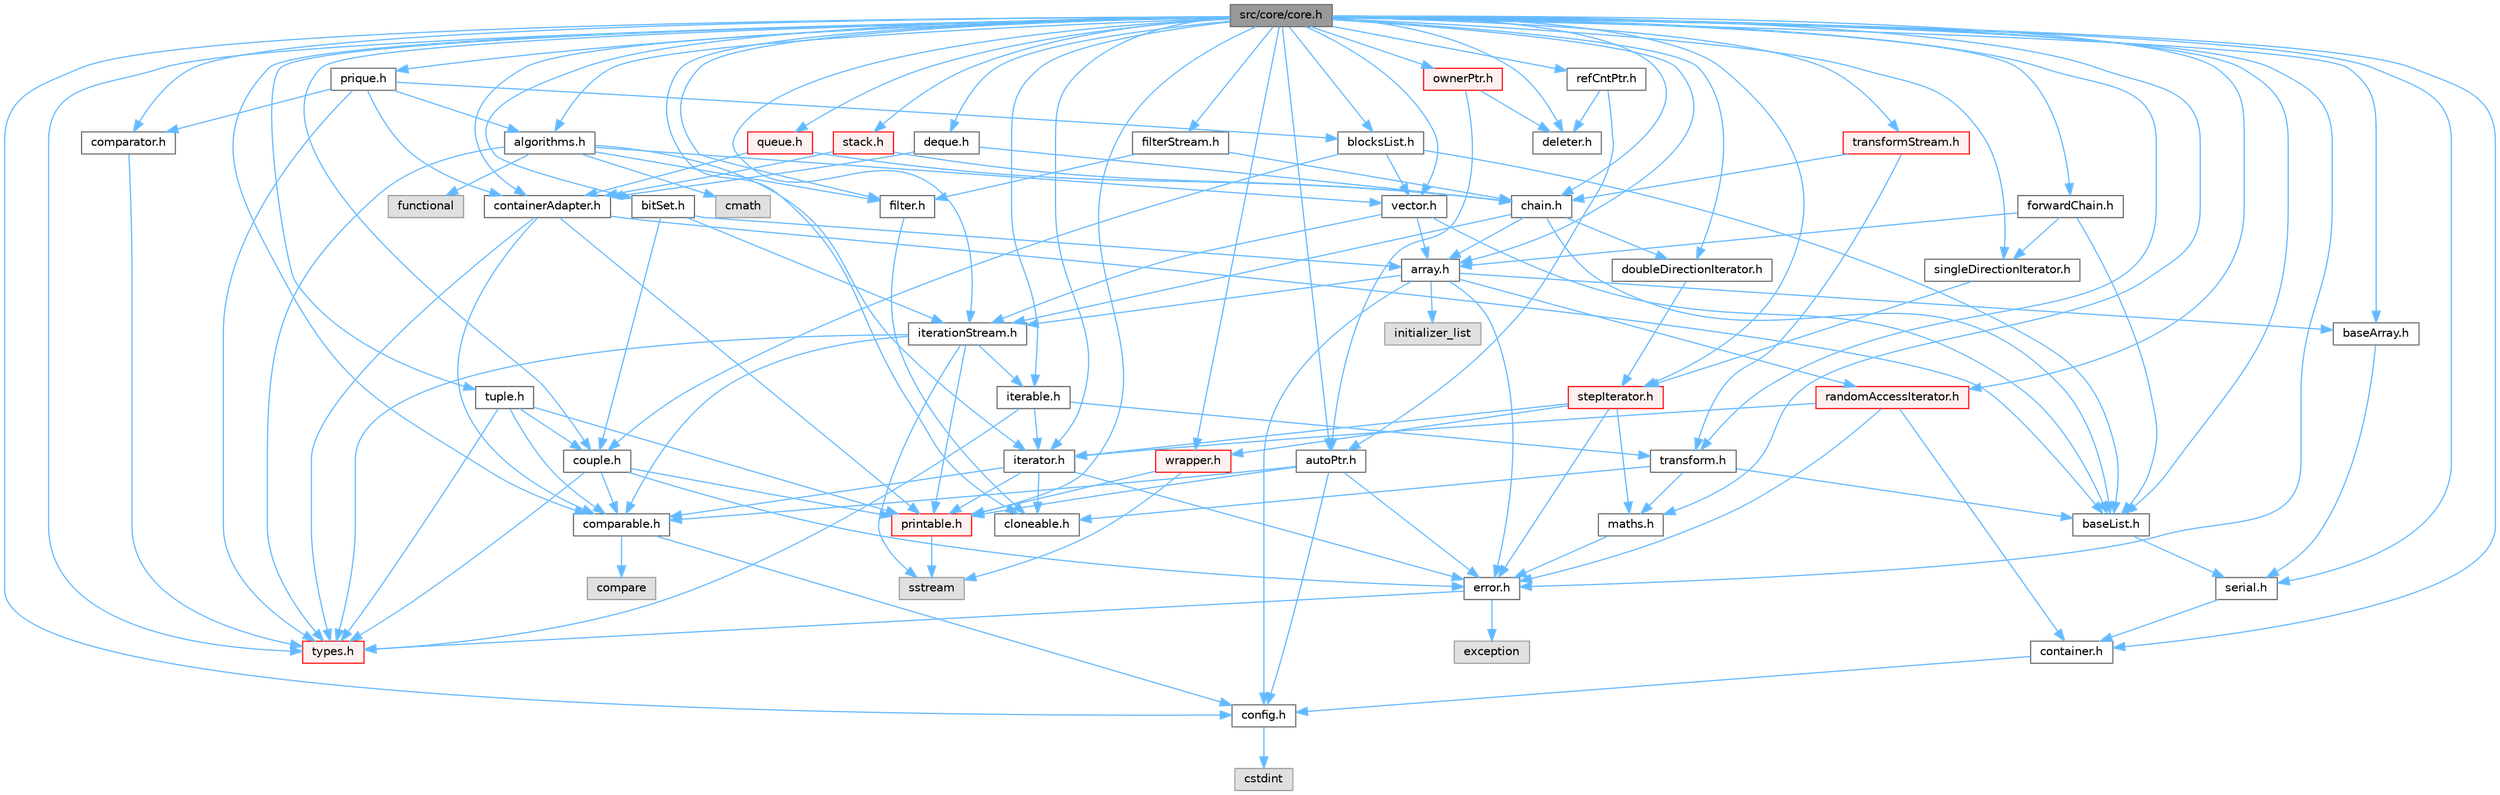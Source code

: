 digraph "src/core/core.h"
{
 // LATEX_PDF_SIZE
  bgcolor="transparent";
  edge [fontname=Helvetica,fontsize=10,labelfontname=Helvetica,labelfontsize=10];
  node [fontname=Helvetica,fontsize=10,shape=box,height=0.2,width=0.4];
  Node1 [id="Node000001",label="src/core/core.h",height=0.2,width=0.4,color="gray40", fillcolor="grey60", style="filled", fontcolor="black",tooltip="Core module header file."];
  Node1 -> Node2 [id="edge1_Node000001_Node000002",color="steelblue1",style="solid",tooltip=" "];
  Node2 [id="Node000002",label="algorithms.h",height=0.2,width=0.4,color="grey40", fillcolor="white", style="filled",URL="$algorithms_8h.html",tooltip="Standard algorithm implementations for iterator-based containers."];
  Node2 -> Node3 [id="edge2_Node000002_Node000003",color="steelblue1",style="solid",tooltip=" "];
  Node3 [id="Node000003",label="functional",height=0.2,width=0.4,color="grey60", fillcolor="#E0E0E0", style="filled",tooltip=" "];
  Node2 -> Node4 [id="edge3_Node000002_Node000004",color="steelblue1",style="solid",tooltip=" "];
  Node4 [id="Node000004",label="cmath",height=0.2,width=0.4,color="grey60", fillcolor="#E0E0E0", style="filled",tooltip=" "];
  Node2 -> Node5 [id="edge4_Node000002_Node000005",color="steelblue1",style="solid",tooltip=" "];
  Node5 [id="Node000005",label="vector.h",height=0.2,width=0.4,color="grey40", fillcolor="white", style="filled",URL="$vector_8h.html",tooltip="Dynamic array container with automatic resizing."];
  Node5 -> Node6 [id="edge5_Node000005_Node000006",color="steelblue1",style="solid",tooltip=" "];
  Node6 [id="Node000006",label="baseList.h",height=0.2,width=0.4,color="grey40", fillcolor="white", style="filled",URL="$base_list_8h.html",tooltip="Provides a base class for variable-size serial containers."];
  Node6 -> Node7 [id="edge6_Node000006_Node000007",color="steelblue1",style="solid",tooltip=" "];
  Node7 [id="Node000007",label="serial.h",height=0.2,width=0.4,color="grey40", fillcolor="white", style="filled",URL="$serial_8h.html",tooltip="Defines an abstract base class for sequential containers with index-based access."];
  Node7 -> Node8 [id="edge7_Node000007_Node000008",color="steelblue1",style="solid",tooltip=" "];
  Node8 [id="Node000008",label="container.h",height=0.2,width=0.4,color="grey40", fillcolor="white", style="filled",URL="$container_8h.html",tooltip="Abstract base class for container types."];
  Node8 -> Node9 [id="edge8_Node000008_Node000009",color="steelblue1",style="solid",tooltip=" "];
  Node9 [id="Node000009",label="config.h",height=0.2,width=0.4,color="grey40", fillcolor="white", style="filled",URL="$config_8h.html",tooltip="Platform-independent integer type definitions."];
  Node9 -> Node10 [id="edge9_Node000009_Node000010",color="steelblue1",style="solid",tooltip=" "];
  Node10 [id="Node000010",label="cstdint",height=0.2,width=0.4,color="grey60", fillcolor="#E0E0E0", style="filled",tooltip=" "];
  Node5 -> Node11 [id="edge10_Node000005_Node000011",color="steelblue1",style="solid",tooltip=" "];
  Node11 [id="Node000011",label="iterationStream.h",height=0.2,width=0.4,color="grey40", fillcolor="white", style="filled",URL="$iteration_stream_8h.html",tooltip="Provides functionality for an iteration stream."];
  Node11 -> Node12 [id="edge11_Node000011_Node000012",color="steelblue1",style="solid",tooltip=" "];
  Node12 [id="Node000012",label="sstream",height=0.2,width=0.4,color="grey60", fillcolor="#E0E0E0", style="filled",tooltip=" "];
  Node11 -> Node13 [id="edge12_Node000011_Node000013",color="steelblue1",style="solid",tooltip=" "];
  Node13 [id="Node000013",label="comparable.h",height=0.2,width=0.4,color="grey40", fillcolor="white", style="filled",URL="$comparable_8h.html",tooltip="Interface for objects that can be compared."];
  Node13 -> Node9 [id="edge13_Node000013_Node000009",color="steelblue1",style="solid",tooltip=" "];
  Node13 -> Node14 [id="edge14_Node000013_Node000014",color="steelblue1",style="solid",tooltip=" "];
  Node14 [id="Node000014",label="compare",height=0.2,width=0.4,color="grey60", fillcolor="#E0E0E0", style="filled",tooltip=" "];
  Node11 -> Node15 [id="edge15_Node000011_Node000015",color="steelblue1",style="solid",tooltip=" "];
  Node15 [id="Node000015",label="printable.h",height=0.2,width=0.4,color="red", fillcolor="#FFF0F0", style="filled",URL="$printable_8h.html",tooltip="Interface for polymorphic string formatting and output."];
  Node15 -> Node12 [id="edge16_Node000015_Node000012",color="steelblue1",style="solid",tooltip=" "];
  Node11 -> Node17 [id="edge17_Node000011_Node000017",color="steelblue1",style="solid",tooltip=" "];
  Node17 [id="Node000017",label="iterable.h",height=0.2,width=0.4,color="grey40", fillcolor="white", style="filled",URL="$iterable_8h.html",tooltip="Base interface for iterable container types."];
  Node17 -> Node18 [id="edge18_Node000017_Node000018",color="steelblue1",style="solid",tooltip=" "];
  Node18 [id="Node000018",label="transform.h",height=0.2,width=0.4,color="grey40", fillcolor="white", style="filled",URL="$transform_8h.html",tooltip="Transformation classes for various operations on elements."];
  Node18 -> Node6 [id="edge19_Node000018_Node000006",color="steelblue1",style="solid",tooltip=" "];
  Node18 -> Node19 [id="edge20_Node000018_Node000019",color="steelblue1",style="solid",tooltip=" "];
  Node19 [id="Node000019",label="cloneable.h",height=0.2,width=0.4,color="grey40", fillcolor="white", style="filled",URL="$cloneable_8h.html",tooltip="Abstract base class for cloneable objects."];
  Node18 -> Node20 [id="edge21_Node000018_Node000020",color="steelblue1",style="solid",tooltip=" "];
  Node20 [id="Node000020",label="maths.h",height=0.2,width=0.4,color="grey40", fillcolor="white", style="filled",URL="$maths_8h.html",tooltip="Mathematical utilities and constants."];
  Node20 -> Node21 [id="edge22_Node000020_Node000021",color="steelblue1",style="solid",tooltip=" "];
  Node21 [id="Node000021",label="error.h",height=0.2,width=0.4,color="grey40", fillcolor="white", style="filled",URL="$error_8h.html",tooltip="Custom exception classes and callback validation utilities."];
  Node21 -> Node22 [id="edge23_Node000021_Node000022",color="steelblue1",style="solid",tooltip=" "];
  Node22 [id="Node000022",label="exception",height=0.2,width=0.4,color="grey60", fillcolor="#E0E0E0", style="filled",tooltip=" "];
  Node21 -> Node23 [id="edge24_Node000021_Node000023",color="steelblue1",style="solid",tooltip=" "];
  Node23 [id="Node000023",label="types.h",height=0.2,width=0.4,color="red", fillcolor="#FFF0F0", style="filled",URL="$types_8h.html",tooltip="Type system foundations and concept definitions."];
  Node17 -> Node23 [id="edge25_Node000017_Node000023",color="steelblue1",style="solid",tooltip=" "];
  Node17 -> Node26 [id="edge26_Node000017_Node000026",color="steelblue1",style="solid",tooltip=" "];
  Node26 [id="Node000026",label="iterator.h",height=0.2,width=0.4,color="grey40", fillcolor="white", style="filled",URL="$iterator_8h.html",tooltip="Defines the iterator class for traversing and manipulating container elements."];
  Node26 -> Node19 [id="edge27_Node000026_Node000019",color="steelblue1",style="solid",tooltip=" "];
  Node26 -> Node13 [id="edge28_Node000026_Node000013",color="steelblue1",style="solid",tooltip=" "];
  Node26 -> Node21 [id="edge29_Node000026_Node000021",color="steelblue1",style="solid",tooltip=" "];
  Node26 -> Node15 [id="edge30_Node000026_Node000015",color="steelblue1",style="solid",tooltip=" "];
  Node11 -> Node23 [id="edge31_Node000011_Node000023",color="steelblue1",style="solid",tooltip=" "];
  Node5 -> Node27 [id="edge32_Node000005_Node000027",color="steelblue1",style="solid",tooltip=" "];
  Node27 [id="Node000027",label="array.h",height=0.2,width=0.4,color="grey40", fillcolor="white", style="filled",URL="$array_8h.html",tooltip="Provides the array class for a fixed-size container with random access."];
  Node27 -> Node28 [id="edge33_Node000027_Node000028",color="steelblue1",style="solid",tooltip=" "];
  Node28 [id="Node000028",label="initializer_list",height=0.2,width=0.4,color="grey60", fillcolor="#E0E0E0", style="filled",tooltip=" "];
  Node27 -> Node9 [id="edge34_Node000027_Node000009",color="steelblue1",style="solid",tooltip=" "];
  Node27 -> Node29 [id="edge35_Node000027_Node000029",color="steelblue1",style="solid",tooltip=" "];
  Node29 [id="Node000029",label="baseArray.h",height=0.2,width=0.4,color="grey40", fillcolor="white", style="filled",URL="$base_array_8h.html",tooltip="Provides a base class for fixed-size serial containers."];
  Node29 -> Node7 [id="edge36_Node000029_Node000007",color="steelblue1",style="solid",tooltip=" "];
  Node27 -> Node11 [id="edge37_Node000027_Node000011",color="steelblue1",style="solid",tooltip=" "];
  Node27 -> Node30 [id="edge38_Node000027_Node000030",color="steelblue1",style="solid",tooltip=" "];
  Node30 [id="Node000030",label="randomAccessIterator.h",height=0.2,width=0.4,color="red", fillcolor="#FFF0F0", style="filled",URL="$random_access_iterator_8h.html",tooltip="Base class for random-access iterators."];
  Node30 -> Node8 [id="edge39_Node000030_Node000008",color="steelblue1",style="solid",tooltip=" "];
  Node30 -> Node21 [id="edge40_Node000030_Node000021",color="steelblue1",style="solid",tooltip=" "];
  Node30 -> Node26 [id="edge41_Node000030_Node000026",color="steelblue1",style="solid",tooltip=" "];
  Node27 -> Node21 [id="edge42_Node000027_Node000021",color="steelblue1",style="solid",tooltip=" "];
  Node2 -> Node32 [id="edge43_Node000002_Node000032",color="steelblue1",style="solid",tooltip=" "];
  Node32 [id="Node000032",label="filter.h",height=0.2,width=0.4,color="grey40", fillcolor="white", style="filled",URL="$filter_8h.html",tooltip="Filter base class and derived filter classes for various matching operations."];
  Node32 -> Node19 [id="edge44_Node000032_Node000019",color="steelblue1",style="solid",tooltip=" "];
  Node2 -> Node26 [id="edge45_Node000002_Node000026",color="steelblue1",style="solid",tooltip=" "];
  Node2 -> Node23 [id="edge46_Node000002_Node000023",color="steelblue1",style="solid",tooltip=" "];
  Node1 -> Node27 [id="edge47_Node000001_Node000027",color="steelblue1",style="solid",tooltip=" "];
  Node1 -> Node33 [id="edge48_Node000001_Node000033",color="steelblue1",style="solid",tooltip=" "];
  Node33 [id="Node000033",label="autoPtr.h",height=0.2,width=0.4,color="grey40", fillcolor="white", style="filled",URL="$auto_ptr_8h.html",tooltip="Base class for reference-counted smart pointers."];
  Node33 -> Node9 [id="edge49_Node000033_Node000009",color="steelblue1",style="solid",tooltip=" "];
  Node33 -> Node15 [id="edge50_Node000033_Node000015",color="steelblue1",style="solid",tooltip=" "];
  Node33 -> Node13 [id="edge51_Node000033_Node000013",color="steelblue1",style="solid",tooltip=" "];
  Node33 -> Node21 [id="edge52_Node000033_Node000021",color="steelblue1",style="solid",tooltip=" "];
  Node1 -> Node29 [id="edge53_Node000001_Node000029",color="steelblue1",style="solid",tooltip=" "];
  Node1 -> Node6 [id="edge54_Node000001_Node000006",color="steelblue1",style="solid",tooltip=" "];
  Node1 -> Node34 [id="edge55_Node000001_Node000034",color="steelblue1",style="solid",tooltip=" "];
  Node34 [id="Node000034",label="bitSet.h",height=0.2,width=0.4,color="grey40", fillcolor="white", style="filled",URL="$bit_set_8h.html",tooltip="BitSet class declaration."];
  Node34 -> Node27 [id="edge56_Node000034_Node000027",color="steelblue1",style="solid",tooltip=" "];
  Node34 -> Node35 [id="edge57_Node000034_Node000035",color="steelblue1",style="solid",tooltip=" "];
  Node35 [id="Node000035",label="couple.h",height=0.2,width=0.4,color="grey40", fillcolor="white", style="filled",URL="$couple_8h.html",tooltip="Generic pair container implementation."];
  Node35 -> Node15 [id="edge58_Node000035_Node000015",color="steelblue1",style="solid",tooltip=" "];
  Node35 -> Node13 [id="edge59_Node000035_Node000013",color="steelblue1",style="solid",tooltip=" "];
  Node35 -> Node23 [id="edge60_Node000035_Node000023",color="steelblue1",style="solid",tooltip=" "];
  Node35 -> Node21 [id="edge61_Node000035_Node000021",color="steelblue1",style="solid",tooltip=" "];
  Node34 -> Node11 [id="edge62_Node000034_Node000011",color="steelblue1",style="solid",tooltip=" "];
  Node1 -> Node36 [id="edge63_Node000001_Node000036",color="steelblue1",style="solid",tooltip=" "];
  Node36 [id="Node000036",label="blocksList.h",height=0.2,width=0.4,color="grey40", fillcolor="white", style="filled",URL="$blocks_list_8h.html",tooltip="A block-based list implementation."];
  Node36 -> Node6 [id="edge64_Node000036_Node000006",color="steelblue1",style="solid",tooltip=" "];
  Node36 -> Node35 [id="edge65_Node000036_Node000035",color="steelblue1",style="solid",tooltip=" "];
  Node36 -> Node5 [id="edge66_Node000036_Node000005",color="steelblue1",style="solid",tooltip=" "];
  Node1 -> Node37 [id="edge67_Node000001_Node000037",color="steelblue1",style="solid",tooltip=" "];
  Node37 [id="Node000037",label="chain.h",height=0.2,width=0.4,color="grey40", fillcolor="white", style="filled",URL="$chain_8h.html",tooltip="Non-cyclic doubly linked list implementation."];
  Node37 -> Node38 [id="edge68_Node000037_Node000038",color="steelblue1",style="solid",tooltip=" "];
  Node38 [id="Node000038",label="doubleDirectionIterator.h",height=0.2,width=0.4,color="grey40", fillcolor="white", style="filled",URL="$double_direction_iterator_8h.html",tooltip="Double-direction iterator base class."];
  Node38 -> Node39 [id="edge69_Node000038_Node000039",color="steelblue1",style="solid",tooltip=" "];
  Node39 [id="Node000039",label="stepIterator.h",height=0.2,width=0.4,color="red", fillcolor="#FFF0F0", style="filled",URL="$step_iterator_8h.html",tooltip="Step iterator base class for single-step iterators."];
  Node39 -> Node26 [id="edge70_Node000039_Node000026",color="steelblue1",style="solid",tooltip=" "];
  Node39 -> Node40 [id="edge71_Node000039_Node000040",color="steelblue1",style="solid",tooltip=" "];
  Node40 [id="Node000040",label="wrapper.h",height=0.2,width=0.4,color="red", fillcolor="#FFF0F0", style="filled",URL="$wrapper_8h.html",tooltip="Abstract polymorphic container with value encapsulation and navigation support."];
  Node40 -> Node12 [id="edge72_Node000040_Node000012",color="steelblue1",style="solid",tooltip=" "];
  Node40 -> Node15 [id="edge73_Node000040_Node000015",color="steelblue1",style="solid",tooltip=" "];
  Node39 -> Node21 [id="edge74_Node000039_Node000021",color="steelblue1",style="solid",tooltip=" "];
  Node39 -> Node20 [id="edge75_Node000039_Node000020",color="steelblue1",style="solid",tooltip=" "];
  Node37 -> Node27 [id="edge76_Node000037_Node000027",color="steelblue1",style="solid",tooltip=" "];
  Node37 -> Node6 [id="edge77_Node000037_Node000006",color="steelblue1",style="solid",tooltip=" "];
  Node37 -> Node11 [id="edge78_Node000037_Node000011",color="steelblue1",style="solid",tooltip=" "];
  Node1 -> Node19 [id="edge79_Node000001_Node000019",color="steelblue1",style="solid",tooltip=" "];
  Node1 -> Node13 [id="edge80_Node000001_Node000013",color="steelblue1",style="solid",tooltip=" "];
  Node1 -> Node42 [id="edge81_Node000001_Node000042",color="steelblue1",style="solid",tooltip=" "];
  Node42 [id="Node000042",label="comparator.h",height=0.2,width=0.4,color="grey40", fillcolor="white", style="filled",URL="$comparator_8h.html",tooltip="Comparator base class and concrete comparator classes."];
  Node42 -> Node23 [id="edge82_Node000042_Node000023",color="steelblue1",style="solid",tooltip=" "];
  Node1 -> Node9 [id="edge83_Node000001_Node000009",color="steelblue1",style="solid",tooltip=" "];
  Node1 -> Node8 [id="edge84_Node000001_Node000008",color="steelblue1",style="solid",tooltip=" "];
  Node1 -> Node43 [id="edge85_Node000001_Node000043",color="steelblue1",style="solid",tooltip=" "];
  Node43 [id="Node000043",label="containerAdapter.h",height=0.2,width=0.4,color="grey40", fillcolor="white", style="filled",URL="$container_adapter_8h.html",tooltip="Base class for container adapters with common interfaces."];
  Node43 -> Node6 [id="edge86_Node000043_Node000006",color="steelblue1",style="solid",tooltip=" "];
  Node43 -> Node23 [id="edge87_Node000043_Node000023",color="steelblue1",style="solid",tooltip=" "];
  Node43 -> Node15 [id="edge88_Node000043_Node000015",color="steelblue1",style="solid",tooltip=" "];
  Node43 -> Node13 [id="edge89_Node000043_Node000013",color="steelblue1",style="solid",tooltip=" "];
  Node1 -> Node35 [id="edge90_Node000001_Node000035",color="steelblue1",style="solid",tooltip=" "];
  Node1 -> Node44 [id="edge91_Node000001_Node000044",color="steelblue1",style="solid",tooltip=" "];
  Node44 [id="Node000044",label="deleter.h",height=0.2,width=0.4,color="grey40", fillcolor="white", style="filled",URL="$deleter_8h.html",tooltip="Default deleters for resource management."];
  Node1 -> Node45 [id="edge92_Node000001_Node000045",color="steelblue1",style="solid",tooltip=" "];
  Node45 [id="Node000045",label="deque.h",height=0.2,width=0.4,color="grey40", fillcolor="white", style="filled",URL="$deque_8h.html",tooltip="Double-ended queue (deque) container adapter implementation."];
  Node45 -> Node37 [id="edge93_Node000045_Node000037",color="steelblue1",style="solid",tooltip=" "];
  Node45 -> Node43 [id="edge94_Node000045_Node000043",color="steelblue1",style="solid",tooltip=" "];
  Node1 -> Node38 [id="edge95_Node000001_Node000038",color="steelblue1",style="solid",tooltip=" "];
  Node1 -> Node21 [id="edge96_Node000001_Node000021",color="steelblue1",style="solid",tooltip=" "];
  Node1 -> Node32 [id="edge97_Node000001_Node000032",color="steelblue1",style="solid",tooltip=" "];
  Node1 -> Node46 [id="edge98_Node000001_Node000046",color="steelblue1",style="solid",tooltip=" "];
  Node46 [id="Node000046",label="filterStream.h",height=0.2,width=0.4,color="grey40", fillcolor="white", style="filled",URL="$filter_stream_8h.html",tooltip="Composite filter operations with logical chaining."];
  Node46 -> Node32 [id="edge99_Node000046_Node000032",color="steelblue1",style="solid",tooltip=" "];
  Node46 -> Node37 [id="edge100_Node000046_Node000037",color="steelblue1",style="solid",tooltip=" "];
  Node1 -> Node47 [id="edge101_Node000001_Node000047",color="steelblue1",style="solid",tooltip=" "];
  Node47 [id="Node000047",label="forwardChain.h",height=0.2,width=0.4,color="grey40", fillcolor="white", style="filled",URL="$forward_chain_8h.html",tooltip="Non-cyclic singly linked list implementation."];
  Node47 -> Node48 [id="edge102_Node000047_Node000048",color="steelblue1",style="solid",tooltip=" "];
  Node48 [id="Node000048",label="singleDirectionIterator.h",height=0.2,width=0.4,color="grey40", fillcolor="white", style="filled",URL="$single_direction_iterator_8h.html",tooltip="Single-direction iterator base class."];
  Node48 -> Node39 [id="edge103_Node000048_Node000039",color="steelblue1",style="solid",tooltip=" "];
  Node47 -> Node27 [id="edge104_Node000047_Node000027",color="steelblue1",style="solid",tooltip=" "];
  Node47 -> Node6 [id="edge105_Node000047_Node000006",color="steelblue1",style="solid",tooltip=" "];
  Node1 -> Node17 [id="edge106_Node000001_Node000017",color="steelblue1",style="solid",tooltip=" "];
  Node1 -> Node11 [id="edge107_Node000001_Node000011",color="steelblue1",style="solid",tooltip=" "];
  Node1 -> Node26 [id="edge108_Node000001_Node000026",color="steelblue1",style="solid",tooltip=" "];
  Node1 -> Node20 [id="edge109_Node000001_Node000020",color="steelblue1",style="solid",tooltip=" "];
  Node1 -> Node49 [id="edge110_Node000001_Node000049",color="steelblue1",style="solid",tooltip=" "];
  Node49 [id="Node000049",label="ownerPtr.h",height=0.2,width=0.4,color="red", fillcolor="#FFF0F0", style="filled",URL="$owner_ptr_8h.html",tooltip="Exclusive-ownership smart pointer implementation."];
  Node49 -> Node33 [id="edge111_Node000049_Node000033",color="steelblue1",style="solid",tooltip=" "];
  Node49 -> Node44 [id="edge112_Node000049_Node000044",color="steelblue1",style="solid",tooltip=" "];
  Node1 -> Node15 [id="edge113_Node000001_Node000015",color="steelblue1",style="solid",tooltip=" "];
  Node1 -> Node51 [id="edge114_Node000001_Node000051",color="steelblue1",style="solid",tooltip=" "];
  Node51 [id="Node000051",label="prique.h",height=0.2,width=0.4,color="grey40", fillcolor="white", style="filled",URL="$prique_8h.html",tooltip="Priority queue container implementation."];
  Node51 -> Node2 [id="edge115_Node000051_Node000002",color="steelblue1",style="solid",tooltip=" "];
  Node51 -> Node36 [id="edge116_Node000051_Node000036",color="steelblue1",style="solid",tooltip=" "];
  Node51 -> Node42 [id="edge117_Node000051_Node000042",color="steelblue1",style="solid",tooltip=" "];
  Node51 -> Node43 [id="edge118_Node000051_Node000043",color="steelblue1",style="solid",tooltip=" "];
  Node51 -> Node23 [id="edge119_Node000051_Node000023",color="steelblue1",style="solid",tooltip=" "];
  Node1 -> Node52 [id="edge120_Node000001_Node000052",color="steelblue1",style="solid",tooltip=" "];
  Node52 [id="Node000052",label="queue.h",height=0.2,width=0.4,color="red", fillcolor="#FFF0F0", style="filled",URL="$queue_8h.html",tooltip="Queue container adapter implementation."];
  Node52 -> Node43 [id="edge121_Node000052_Node000043",color="steelblue1",style="solid",tooltip=" "];
  Node52 -> Node37 [id="edge122_Node000052_Node000037",color="steelblue1",style="solid",tooltip=" "];
  Node1 -> Node30 [id="edge123_Node000001_Node000030",color="steelblue1",style="solid",tooltip=" "];
  Node1 -> Node53 [id="edge124_Node000001_Node000053",color="steelblue1",style="solid",tooltip=" "];
  Node53 [id="Node000053",label="refCntPtr.h",height=0.2,width=0.4,color="grey40", fillcolor="white", style="filled",URL="$ref_cnt_ptr_8h.html",tooltip="Reference-counted smart pointer hierarchy."];
  Node53 -> Node33 [id="edge125_Node000053_Node000033",color="steelblue1",style="solid",tooltip=" "];
  Node53 -> Node44 [id="edge126_Node000053_Node000044",color="steelblue1",style="solid",tooltip=" "];
  Node1 -> Node7 [id="edge127_Node000001_Node000007",color="steelblue1",style="solid",tooltip=" "];
  Node1 -> Node48 [id="edge128_Node000001_Node000048",color="steelblue1",style="solid",tooltip=" "];
  Node1 -> Node54 [id="edge129_Node000001_Node000054",color="steelblue1",style="solid",tooltip=" "];
  Node54 [id="Node000054",label="stack.h",height=0.2,width=0.4,color="red", fillcolor="#FFF0F0", style="filled",URL="$stack_8h.html",tooltip="Stack container adapter implementation."];
  Node54 -> Node37 [id="edge130_Node000054_Node000037",color="steelblue1",style="solid",tooltip=" "];
  Node54 -> Node43 [id="edge131_Node000054_Node000043",color="steelblue1",style="solid",tooltip=" "];
  Node1 -> Node39 [id="edge132_Node000001_Node000039",color="steelblue1",style="solid",tooltip=" "];
  Node1 -> Node18 [id="edge133_Node000001_Node000018",color="steelblue1",style="solid",tooltip=" "];
  Node1 -> Node55 [id="edge134_Node000001_Node000055",color="steelblue1",style="solid",tooltip=" "];
  Node55 [id="Node000055",label="transformStream.h",height=0.2,width=0.4,color="red", fillcolor="#FFF0F0", style="filled",URL="$transform_stream_8h.html",tooltip="Transform pipeline composition and execution."];
  Node55 -> Node18 [id="edge135_Node000055_Node000018",color="steelblue1",style="solid",tooltip=" "];
  Node55 -> Node37 [id="edge136_Node000055_Node000037",color="steelblue1",style="solid",tooltip=" "];
  Node1 -> Node56 [id="edge137_Node000001_Node000056",color="steelblue1",style="solid",tooltip=" "];
  Node56 [id="Node000056",label="tuple.h",height=0.2,width=0.4,color="grey40", fillcolor="white", style="filled",URL="$tuple_8h.html",tooltip="Heterogeneous tuple container implementation."];
  Node56 -> Node15 [id="edge138_Node000056_Node000015",color="steelblue1",style="solid",tooltip=" "];
  Node56 -> Node13 [id="edge139_Node000056_Node000013",color="steelblue1",style="solid",tooltip=" "];
  Node56 -> Node35 [id="edge140_Node000056_Node000035",color="steelblue1",style="solid",tooltip=" "];
  Node56 -> Node23 [id="edge141_Node000056_Node000023",color="steelblue1",style="solid",tooltip=" "];
  Node1 -> Node23 [id="edge142_Node000001_Node000023",color="steelblue1",style="solid",tooltip=" "];
  Node1 -> Node5 [id="edge143_Node000001_Node000005",color="steelblue1",style="solid",tooltip=" "];
  Node1 -> Node40 [id="edge144_Node000001_Node000040",color="steelblue1",style="solid",tooltip=" "];
}
